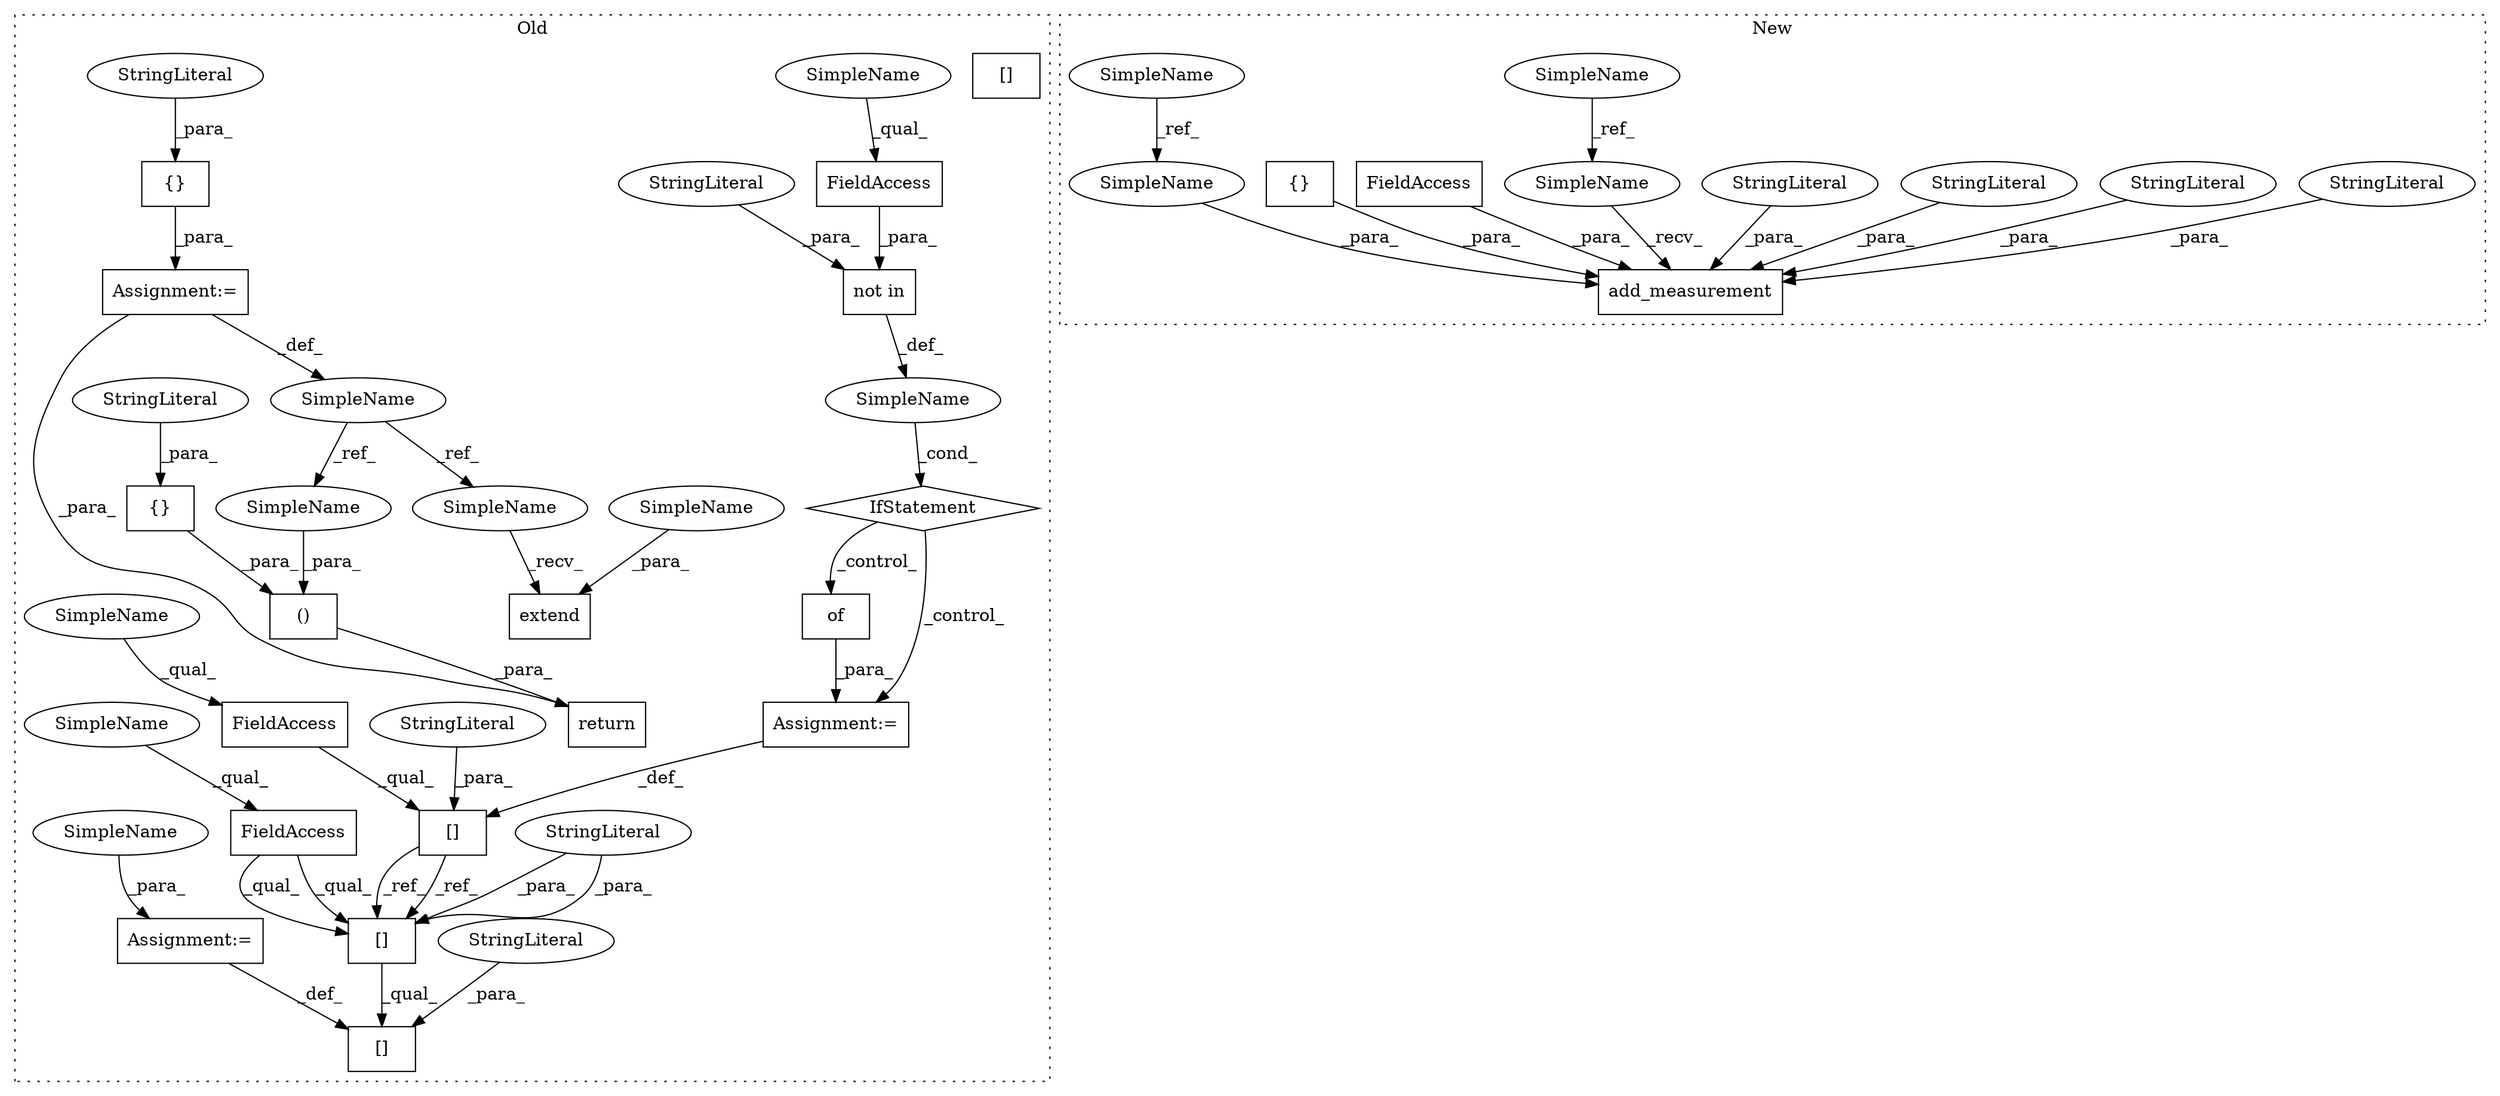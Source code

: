 digraph G {
subgraph cluster0 {
1 [label="IfStatement" a="25" s="2470,2523" l="8,2" shape="diamond"];
3 [label="SimpleName" a="42" s="" l="" shape="ellipse"];
4 [label="of" a="32" s="2577" l="4" shape="box"];
5 [label="[]" a="2" s="2533,2571" l="21,1" shape="box"];
7 [label="StringLiteral" a="45" s="2554" l="17" shape="ellipse"];
8 [label="[]" a="2" s="2593,2649" l="40,1" shape="box"];
9 [label="StringLiteral" a="45" s="2633" l="16" shape="ellipse"];
10 [label="[]" a="2" s="2593,2631" l="21,1" shape="box"];
12 [label="StringLiteral" a="45" s="2614" l="17" shape="ellipse"];
15 [label="FieldAccess" a="22" s="2593" l="20" shape="box"];
17 [label="FieldAccess" a="22" s="2503" l="20" shape="box"];
18 [label="FieldAccess" a="22" s="2533" l="20" shape="box"];
19 [label="Assignment:=" a="7" s="2572" l="1" shape="box"];
20 [label="Assignment:=" a="7" s="2650" l="1" shape="box"];
23 [label="not in" a="108" s="2478" l="45" shape="box"];
24 [label="StringLiteral" a="45" s="2478" l="17" shape="ellipse"];
26 [label="extend" a="32" s="2442,2463" l="7,1" shape="box"];
27 [label="{}" a="4" s="1988,2001" l="1,1" shape="box"];
28 [label="()" a="106" s="2937" l="59" shape="box"];
29 [label="{}" a="4" s="1943,1958" l="1,1" shape="box"];
30 [label="SimpleName" a="42" s="1965" l="10" shape="ellipse"];
31 [label="StringLiteral" a="45" s="1989" l="12" shape="ellipse"];
32 [label="StringLiteral" a="45" s="1944" l="14" shape="ellipse"];
33 [label="Assignment:=" a="7" s="1975" l="1" shape="box"];
34 [label="return" a="41" s="2925" l="12" shape="box"];
36 [label="[]" a="2" s="2593,2631" l="21,1" shape="box"];
38 [label="SimpleName" a="42" s="2593" l="7" shape="ellipse"];
39 [label="SimpleName" a="42" s="2503" l="7" shape="ellipse"];
40 [label="SimpleName" a="42" s="2533" l="7" shape="ellipse"];
41 [label="SimpleName" a="42" s="2431" l="10" shape="ellipse"];
42 [label="SimpleName" a="42" s="2962" l="10" shape="ellipse"];
43 [label="SimpleName" a="42" s="2651" l="14" shape="ellipse"];
44 [label="SimpleName" a="42" s="2449" l="14" shape="ellipse"];
label = "Old";
style="dotted";
}
subgraph cluster1 {
2 [label="add_measurement" a="32" s="2339,2474" l="16,1" shape="box"];
6 [label="StringLiteral" a="45" s="2372" l="16" shape="ellipse"];
11 [label="StringLiteral" a="45" s="2355" l="16" shape="ellipse"];
13 [label="StringLiteral" a="45" s="2433" l="9" shape="ellipse"];
14 [label="StringLiteral" a="45" s="2389" l="43" shape="ellipse"];
16 [label="SimpleName" a="42" s="361" l="7" shape="ellipse"];
21 [label="FieldAccess" a="22" s="2443" l="4" shape="box"];
22 [label="{}" a="4" s="1913" l="2" shape="box"];
25 [label="SimpleName" a="42" s="829" l="14" shape="ellipse"];
35 [label="SimpleName" a="42" s="2448" l="14" shape="ellipse"];
37 [label="SimpleName" a="42" s="2331" l="7" shape="ellipse"];
label = "New";
style="dotted";
}
1 -> 19 [label="_control_"];
1 -> 4 [label="_control_"];
3 -> 1 [label="_cond_"];
4 -> 19 [label="_para_"];
5 -> 36 [label="_ref_"];
5 -> 36 [label="_ref_"];
6 -> 2 [label="_para_"];
7 -> 5 [label="_para_"];
9 -> 8 [label="_para_"];
11 -> 2 [label="_para_"];
12 -> 36 [label="_para_"];
12 -> 36 [label="_para_"];
13 -> 2 [label="_para_"];
14 -> 2 [label="_para_"];
15 -> 36 [label="_qual_"];
15 -> 36 [label="_qual_"];
16 -> 37 [label="_ref_"];
17 -> 23 [label="_para_"];
18 -> 5 [label="_qual_"];
19 -> 5 [label="_def_"];
20 -> 8 [label="_def_"];
21 -> 2 [label="_para_"];
22 -> 2 [label="_para_"];
23 -> 3 [label="_def_"];
24 -> 23 [label="_para_"];
25 -> 35 [label="_ref_"];
27 -> 33 [label="_para_"];
28 -> 34 [label="_para_"];
29 -> 28 [label="_para_"];
30 -> 42 [label="_ref_"];
30 -> 41 [label="_ref_"];
31 -> 27 [label="_para_"];
32 -> 29 [label="_para_"];
33 -> 30 [label="_def_"];
33 -> 34 [label="_para_"];
35 -> 2 [label="_para_"];
36 -> 8 [label="_qual_"];
37 -> 2 [label="_recv_"];
38 -> 15 [label="_qual_"];
39 -> 17 [label="_qual_"];
40 -> 18 [label="_qual_"];
41 -> 26 [label="_recv_"];
42 -> 28 [label="_para_"];
43 -> 20 [label="_para_"];
44 -> 26 [label="_para_"];
}